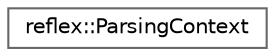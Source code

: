 digraph "Graphical Class Hierarchy"
{
 // LATEX_PDF_SIZE
  bgcolor="transparent";
  edge [fontname=Helvetica,fontsize=10,labelfontname=Helvetica,labelfontsize=10];
  node [fontname=Helvetica,fontsize=10,shape=box,height=0.2,width=0.4];
  rankdir="LR";
  Node0 [id="Node000000",label="reflex::ParsingContext",height=0.2,width=0.4,color="grey40", fillcolor="white", style="filled",URL="$classreflex_1_1ParsingContext.html",tooltip=" "];
}
